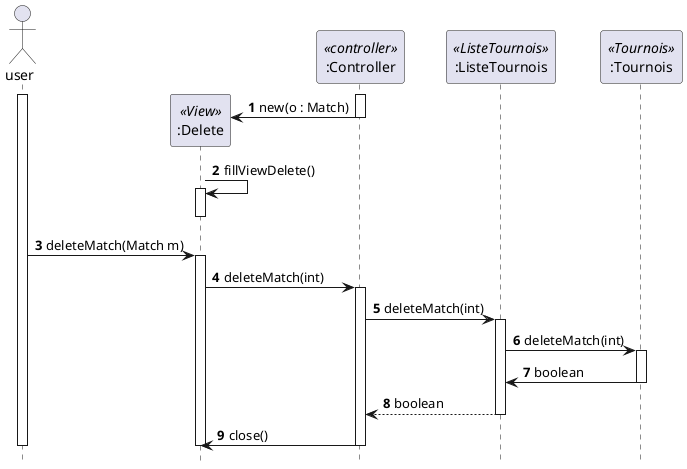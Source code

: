 @startuml SD_DELETE_MATCH
autonumber
hide footbox
skinparam shadowing false
actor user as u
participant ":Delete" as v <<View>>
participant ":Controller" as c <<controller>>
participant ":ListeTournois" as lt <<ListeTournois>>
participant ":Tournois" as t <<Tournois>>
create v
activate u
activate c
c -> v :new(o : Match)
deactivate c
v -> v : fillViewDelete()
activate v
deactivate v
u -> v :deleteMatch(Match m)

activate v
v -> c :deleteMatch(int)
activate c
c -> lt :deleteMatch(int)
activate lt
lt -> t :deleteMatch(int)
activate t
t -> lt  : boolean
deactivate t
lt --> c : boolean
deactivate lt
c -> v :close()
deactivate c
deactivate v
deactivate u
@enduml